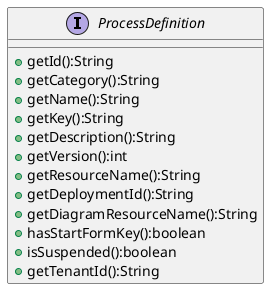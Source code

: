 @startuml
'https://plantuml.com/class-diagram

interface ProcessDefinition {
    + getId():String
    + getCategory():String
    + getName():String
    + getKey():String
    + getDescription():String
    + getVersion():int
    + getResourceName():String
    + getDeploymentId():String
    + getDiagramResourceName():String
    + hasStartFormKey():boolean
    + isSuspended():boolean
    + getTenantId():String
}

@enduml